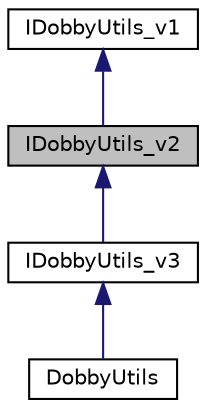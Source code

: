 digraph "IDobbyUtils_v2"
{
 // LATEX_PDF_SIZE
  edge [fontname="Helvetica",fontsize="10",labelfontname="Helvetica",labelfontsize="10"];
  node [fontname="Helvetica",fontsize="10",shape=record];
  Node1 [label="IDobbyUtils_v2",height=0.2,width=0.4,color="black", fillcolor="grey75", style="filled", fontcolor="black",tooltip="Second version of the interface containing extra functions for working with iptables."];
  Node2 -> Node1 [dir="back",color="midnightblue",fontsize="10",style="solid",fontname="Helvetica"];
  Node2 [label="IDobbyUtils_v1",height=0.2,width=0.4,color="black", fillcolor="white", style="filled",URL="$classIDobbyUtils__v1.html",tooltip="Interface that exports some utilities that plugins may find useful."];
  Node1 -> Node3 [dir="back",color="midnightblue",fontsize="10",style="solid",fontname="Helvetica"];
  Node3 [label="IDobbyUtils_v3",height=0.2,width=0.4,color="black", fillcolor="white", style="filled",URL="$classIDobbyUtils__v3.html",tooltip="Third version of the interface containing extra functions for working with ebtables."];
  Node3 -> Node4 [dir="back",color="midnightblue",fontsize="10",style="solid",fontname="Helvetica"];
  Node4 [label="DobbyUtils",height=0.2,width=0.4,color="black", fillcolor="white", style="filled",URL="$classDobbyUtils.html",tooltip="Utility methods for hooks and the general containiser daemon."];
}
